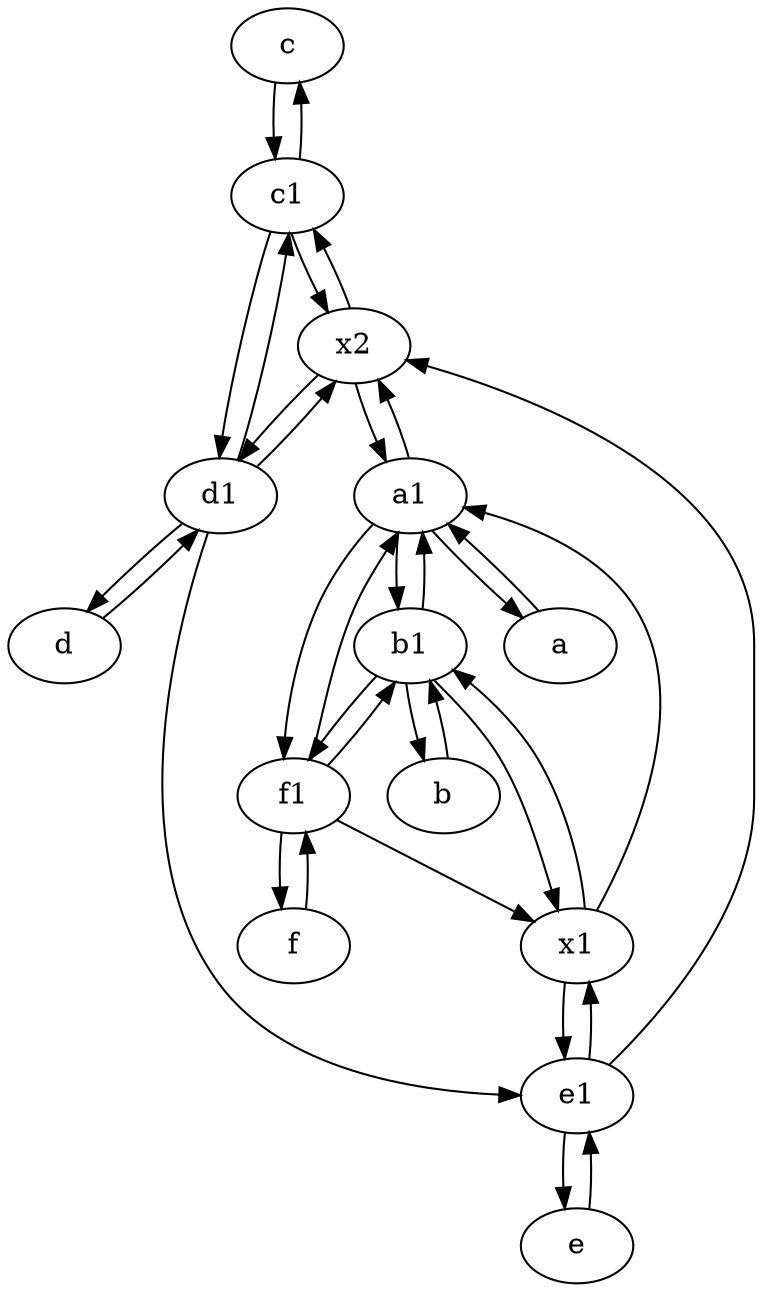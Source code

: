 digraph  {
	c [pos="20,10!"];
	e [pos="30,50!"];
	d [pos="20,30!"];
	a1 [pos="40,15!"];
	b1 [pos="45,20!"];
	f1;
	a [pos="40,10!"];
	d1 [pos="25,30!"];
	x2;
	e1 [pos="25,45!"];
	b [pos="50,20!"];
	x1;
	c1 [pos="30,15!"];
	f [pos="15,45!"];
	c1 -> c;
	c1 -> x2;
	x2 -> a1;
	a1 -> b1;
	e1 -> x2;
	b1 -> x1;
	d1 -> d;
	a -> a1;
	a1 -> f1;
	x2 -> d1;
	d1 -> x2;
	a1 -> x2;
	b1 -> a1;
	d -> d1;
	f1 -> x1;
	x1 -> b1;
	b1 -> b;
	f1 -> a1;
	b -> b1;
	f1 -> f;
	c -> c1;
	d1 -> e1;
	a1 -> a;
	d1 -> c1;
	f -> f1;
	e1 -> x1;
	x1 -> a1;
	e -> e1;
	b1 -> f1;
	f1 -> b1;
	x1 -> e1;
	c1 -> d1;
	x2 -> c1;
	e1 -> e;

	}